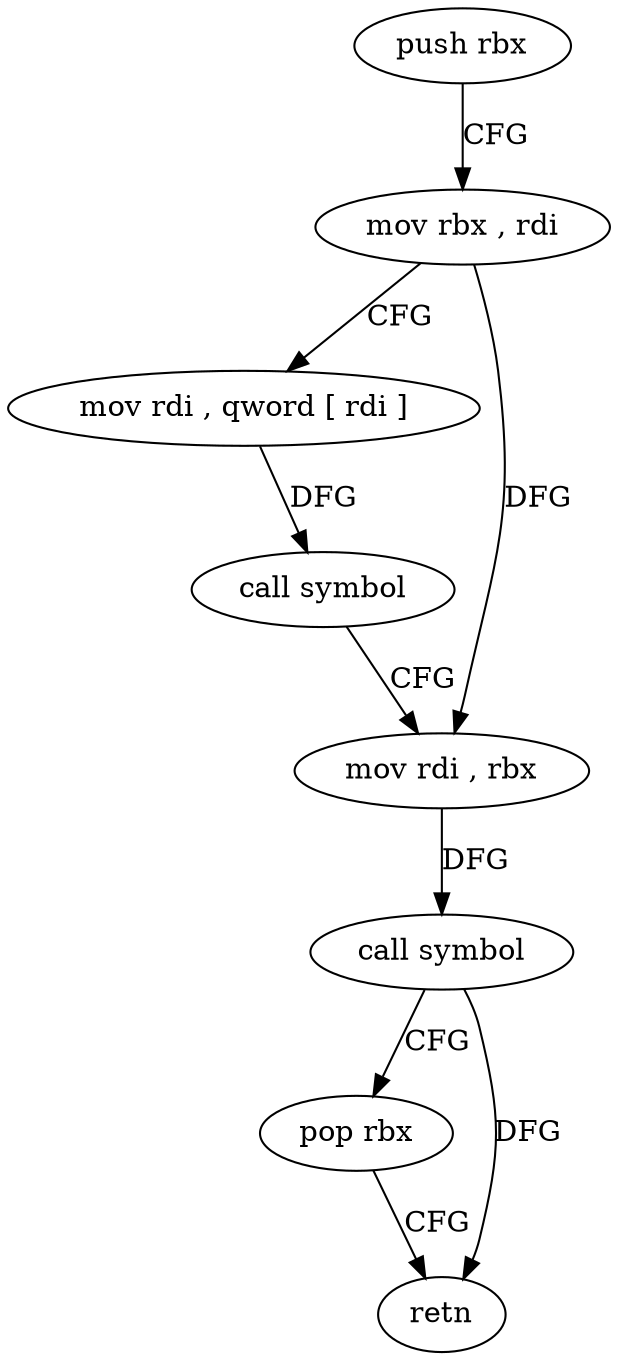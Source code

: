 digraph "func" {
"182120" [label = "push rbx" ]
"182121" [label = "mov rbx , rdi" ]
"182124" [label = "mov rdi , qword [ rdi ]" ]
"182127" [label = "call symbol" ]
"182132" [label = "mov rdi , rbx" ]
"182135" [label = "call symbol" ]
"182140" [label = "pop rbx" ]
"182141" [label = "retn" ]
"182120" -> "182121" [ label = "CFG" ]
"182121" -> "182124" [ label = "CFG" ]
"182121" -> "182132" [ label = "DFG" ]
"182124" -> "182127" [ label = "DFG" ]
"182127" -> "182132" [ label = "CFG" ]
"182132" -> "182135" [ label = "DFG" ]
"182135" -> "182140" [ label = "CFG" ]
"182135" -> "182141" [ label = "DFG" ]
"182140" -> "182141" [ label = "CFG" ]
}
